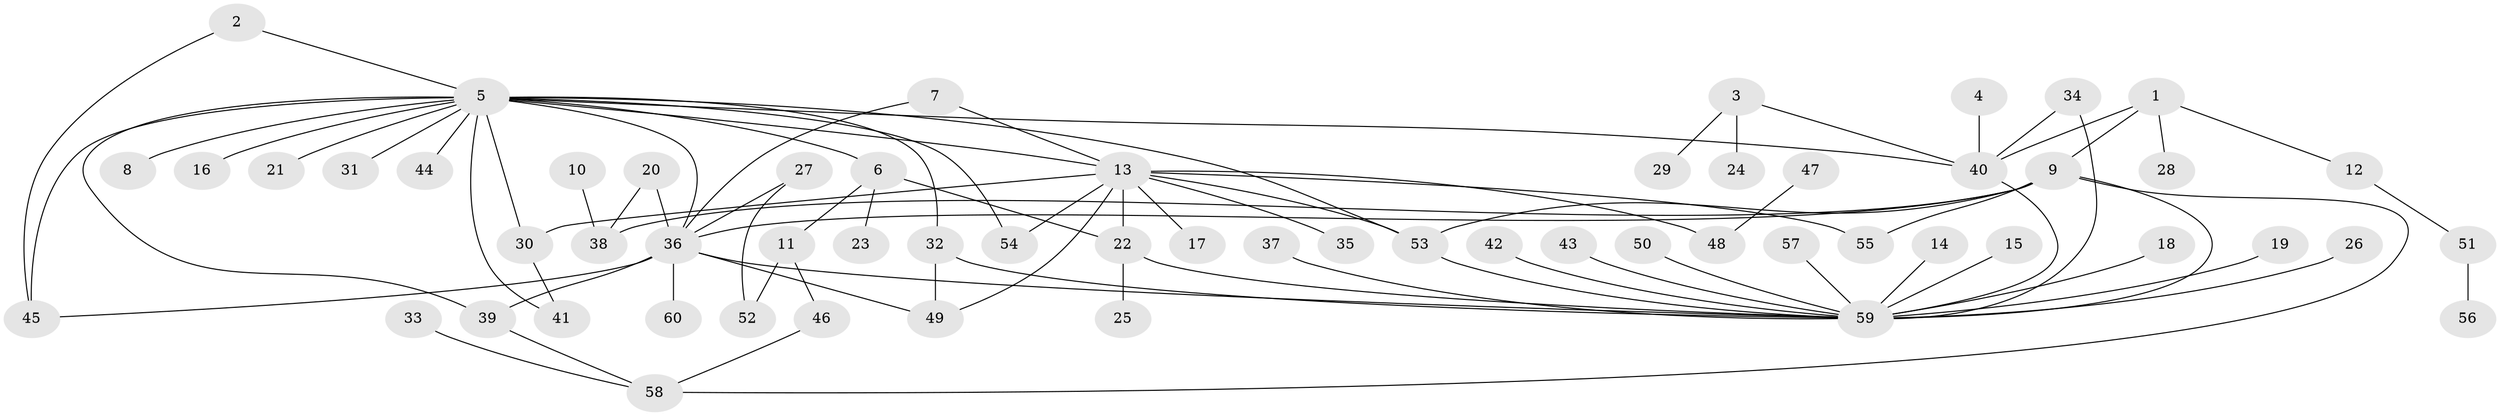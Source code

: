 // original degree distribution, {5: 0.01680672268907563, 19: 0.008403361344537815, 3: 0.07563025210084033, 8: 0.008403361344537815, 4: 0.10084033613445378, 12: 0.008403361344537815, 1: 0.5210084033613446, 10: 0.008403361344537815, 2: 0.2184873949579832, 21: 0.008403361344537815, 6: 0.01680672268907563, 13: 0.008403361344537815}
// Generated by graph-tools (version 1.1) at 2025/01/03/09/25 03:01:57]
// undirected, 60 vertices, 83 edges
graph export_dot {
graph [start="1"]
  node [color=gray90,style=filled];
  1;
  2;
  3;
  4;
  5;
  6;
  7;
  8;
  9;
  10;
  11;
  12;
  13;
  14;
  15;
  16;
  17;
  18;
  19;
  20;
  21;
  22;
  23;
  24;
  25;
  26;
  27;
  28;
  29;
  30;
  31;
  32;
  33;
  34;
  35;
  36;
  37;
  38;
  39;
  40;
  41;
  42;
  43;
  44;
  45;
  46;
  47;
  48;
  49;
  50;
  51;
  52;
  53;
  54;
  55;
  56;
  57;
  58;
  59;
  60;
  1 -- 9 [weight=1.0];
  1 -- 12 [weight=1.0];
  1 -- 28 [weight=1.0];
  1 -- 40 [weight=1.0];
  2 -- 5 [weight=1.0];
  2 -- 45 [weight=1.0];
  3 -- 24 [weight=1.0];
  3 -- 29 [weight=1.0];
  3 -- 40 [weight=1.0];
  4 -- 40 [weight=1.0];
  5 -- 6 [weight=1.0];
  5 -- 8 [weight=1.0];
  5 -- 13 [weight=1.0];
  5 -- 16 [weight=1.0];
  5 -- 21 [weight=1.0];
  5 -- 30 [weight=1.0];
  5 -- 31 [weight=1.0];
  5 -- 32 [weight=1.0];
  5 -- 36 [weight=1.0];
  5 -- 39 [weight=1.0];
  5 -- 40 [weight=1.0];
  5 -- 41 [weight=1.0];
  5 -- 44 [weight=1.0];
  5 -- 45 [weight=1.0];
  5 -- 53 [weight=1.0];
  5 -- 54 [weight=1.0];
  6 -- 11 [weight=1.0];
  6 -- 22 [weight=1.0];
  6 -- 23 [weight=1.0];
  7 -- 13 [weight=1.0];
  7 -- 36 [weight=1.0];
  9 -- 36 [weight=1.0];
  9 -- 38 [weight=1.0];
  9 -- 53 [weight=1.0];
  9 -- 55 [weight=1.0];
  9 -- 58 [weight=1.0];
  9 -- 59 [weight=2.0];
  10 -- 38 [weight=1.0];
  11 -- 46 [weight=1.0];
  11 -- 52 [weight=1.0];
  12 -- 51 [weight=1.0];
  13 -- 17 [weight=1.0];
  13 -- 22 [weight=1.0];
  13 -- 30 [weight=1.0];
  13 -- 35 [weight=1.0];
  13 -- 48 [weight=1.0];
  13 -- 49 [weight=1.0];
  13 -- 53 [weight=1.0];
  13 -- 54 [weight=1.0];
  13 -- 55 [weight=1.0];
  14 -- 59 [weight=1.0];
  15 -- 59 [weight=1.0];
  18 -- 59 [weight=1.0];
  19 -- 59 [weight=1.0];
  20 -- 36 [weight=1.0];
  20 -- 38 [weight=1.0];
  22 -- 25 [weight=1.0];
  22 -- 59 [weight=1.0];
  26 -- 59 [weight=1.0];
  27 -- 36 [weight=1.0];
  27 -- 52 [weight=1.0];
  30 -- 41 [weight=1.0];
  32 -- 49 [weight=1.0];
  32 -- 59 [weight=1.0];
  33 -- 58 [weight=1.0];
  34 -- 40 [weight=1.0];
  34 -- 59 [weight=1.0];
  36 -- 39 [weight=1.0];
  36 -- 45 [weight=1.0];
  36 -- 49 [weight=1.0];
  36 -- 59 [weight=1.0];
  36 -- 60 [weight=3.0];
  37 -- 59 [weight=1.0];
  39 -- 58 [weight=1.0];
  40 -- 59 [weight=1.0];
  42 -- 59 [weight=1.0];
  43 -- 59 [weight=1.0];
  46 -- 58 [weight=1.0];
  47 -- 48 [weight=1.0];
  50 -- 59 [weight=1.0];
  51 -- 56 [weight=1.0];
  53 -- 59 [weight=1.0];
  57 -- 59 [weight=1.0];
}
